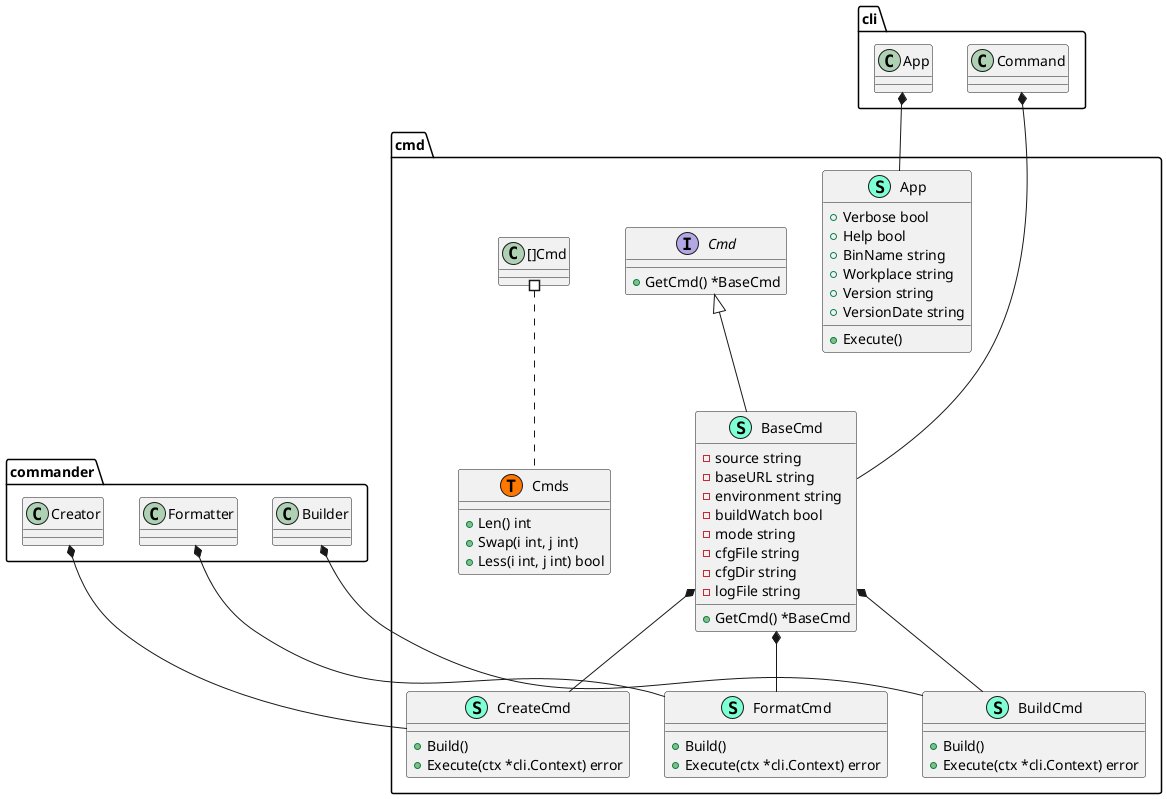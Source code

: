 @startuml
namespace cmd {
    class App << (S,Aquamarine) >> {
        + Verbose bool
        + Help bool
        + BinName string
        + Workplace string
        + Version string
        + VersionDate string

        + Execute() 

    }
    class BaseCmd << (S,Aquamarine) >> {
        - source string
        - baseURL string
        - environment string
        - buildWatch bool
        - mode string
        - cfgFile string
        - cfgDir string
        - logFile string

        + GetCmd() *BaseCmd

    }
    class BuildCmd << (S,Aquamarine) >> {
        + Build() 
        + Execute(ctx *cli.Context) error

    }
    interface Cmd  {
        + GetCmd() *BaseCmd

    }
    class Cmds << (S,Aquamarine) >> {
        + Len() int
        + Swap(i int, j int) 
        + Less(i int, j int) bool

    }
    class CreateCmd << (S,Aquamarine) >> {
        + Build() 
        + Execute(ctx *cli.Context) error

    }
    class FormatCmd << (S,Aquamarine) >> {
        + Build() 
        + Execute(ctx *cli.Context) error

    }
    class cmd.Cmds << (T, #FF7700) >>  {
    }
}
"cli.App" *-- "cmd.App"
"cli.Command" *-- "cmd.BaseCmd"
"cmd.BaseCmd" *-- "cmd.BuildCmd"
"commander.Builder" *-- "cmd.BuildCmd"
"cmd.BaseCmd" *-- "cmd.CreateCmd"
"commander.Creator" *-- "cmd.CreateCmd"
"cmd.BaseCmd" *-- "cmd.FormatCmd"
"commander.Formatter" *-- "cmd.FormatCmd"

"cmd.Cmd" <|-- "cmd.BaseCmd"

"cmd.[]Cmd" #.. "cmd.Cmds"
@enduml
